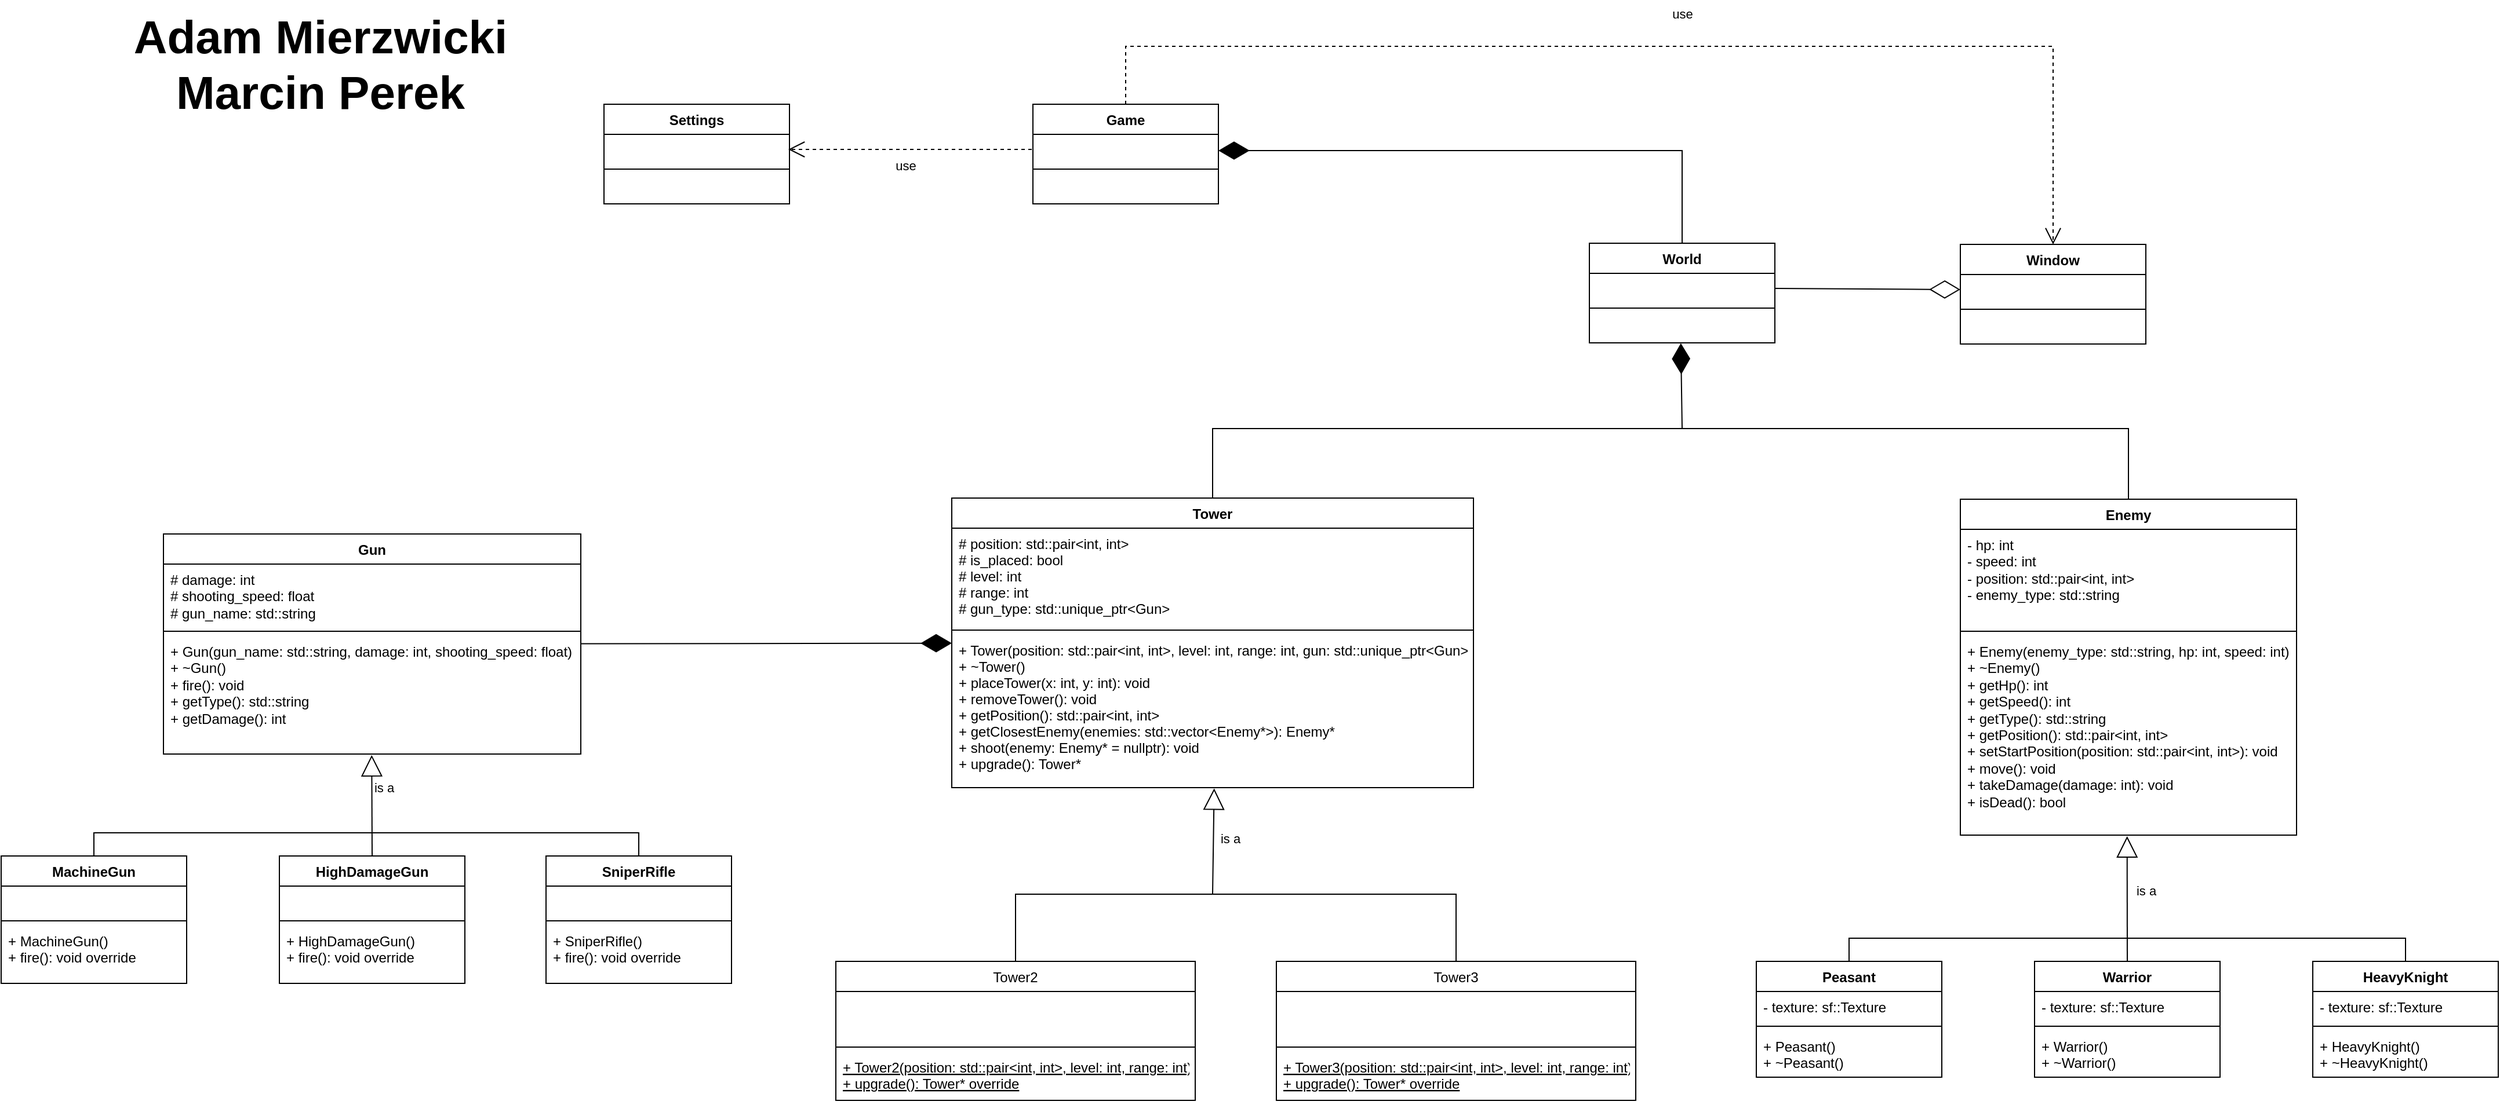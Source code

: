 <mxfile version="24.9.3">
  <diagram name="Strona-1" id="XpkltUcbBSKNMbOVPJm5">
    <mxGraphModel dx="2436" dy="1213" grid="1" gridSize="10" guides="1" tooltips="1" connect="1" arrows="1" fold="1" page="1" pageScale="1" pageWidth="827" pageHeight="1169" math="0" shadow="0">
      <root>
        <mxCell id="0" />
        <mxCell id="1" parent="0" />
        <mxCell id="v2es1PUgqJFK4pXts59N-1" value="Tower" style="swimlane;fontStyle=1;align=center;verticalAlign=top;childLayout=stackLayout;horizontal=1;startSize=26;horizontalStack=0;resizeParent=1;resizeLast=0;collapsible=1;marginBottom=0;rounded=0;shadow=0;strokeWidth=1;" vertex="1" parent="1">
          <mxGeometry x="1280" y="480" width="450" height="250" as="geometry">
            <mxRectangle x="230" y="140" width="160" height="26" as="alternateBounds" />
          </mxGeometry>
        </mxCell>
        <mxCell id="v2es1PUgqJFK4pXts59N-2" value="# position: std::pair&lt;int, int&gt;&#xa;# is_placed: bool &#xa;# level: int&#xa;# range: int&#xa;# gun_type: std::unique_ptr&lt;Gun&gt;" style="text;align=left;verticalAlign=top;spacingLeft=4;spacingRight=4;overflow=hidden;rotatable=0;points=[[0,0.5],[1,0.5]];portConstraint=eastwest;" vertex="1" parent="v2es1PUgqJFK4pXts59N-1">
          <mxGeometry y="26" width="450" height="84" as="geometry" />
        </mxCell>
        <mxCell id="v2es1PUgqJFK4pXts59N-3" value="" style="line;html=1;strokeWidth=1;align=left;verticalAlign=middle;spacingTop=-1;spacingLeft=3;spacingRight=3;rotatable=0;labelPosition=right;points=[];portConstraint=eastwest;" vertex="1" parent="v2es1PUgqJFK4pXts59N-1">
          <mxGeometry y="110" width="450" height="8" as="geometry" />
        </mxCell>
        <mxCell id="v2es1PUgqJFK4pXts59N-4" value="+ Tower(position: std::pair&lt;int, int&gt;, level: int, range: int, gun: std::unique_ptr&lt;Gun&gt;)&#xa;+ ~Tower()&#xa;+ placeTower(x: int, y: int): void&#xa;+ removeTower(): void&#xa;+ getPosition(): std::pair&lt;int, int&gt;&#xa;+ getClosestEnemy(enemies: std::vector&lt;Enemy*&gt;): Enemy*&#xa;+ shoot(enemy: Enemy* = nullptr): void&#xa;+ upgrade(): Tower*" style="text;align=left;verticalAlign=top;spacingLeft=4;spacingRight=4;overflow=hidden;rotatable=0;points=[[0,0.5],[1,0.5]];portConstraint=eastwest;" vertex="1" parent="v2es1PUgqJFK4pXts59N-1">
          <mxGeometry y="118" width="450" height="132" as="geometry" />
        </mxCell>
        <mxCell id="v2es1PUgqJFK4pXts59N-5" value="Tower2" style="swimlane;fontStyle=0;align=center;verticalAlign=top;childLayout=stackLayout;horizontal=1;startSize=26;horizontalStack=0;resizeParent=1;resizeLast=0;collapsible=1;marginBottom=0;rounded=0;shadow=0;strokeWidth=1;" vertex="1" parent="1">
          <mxGeometry x="1180" y="880" width="310" height="120" as="geometry">
            <mxRectangle x="130" y="380" width="160" height="26" as="alternateBounds" />
          </mxGeometry>
        </mxCell>
        <mxCell id="v2es1PUgqJFK4pXts59N-6" value=" &#xa; &#xa;" style="text;align=left;verticalAlign=top;spacingLeft=4;spacingRight=4;overflow=hidden;rotatable=0;points=[[0,0.5],[1,0.5]];portConstraint=eastwest;" vertex="1" parent="v2es1PUgqJFK4pXts59N-5">
          <mxGeometry y="26" width="310" height="44" as="geometry" />
        </mxCell>
        <mxCell id="v2es1PUgqJFK4pXts59N-7" value="" style="line;html=1;strokeWidth=1;align=left;verticalAlign=middle;spacingTop=-1;spacingLeft=3;spacingRight=3;rotatable=0;labelPosition=right;points=[];portConstraint=eastwest;" vertex="1" parent="v2es1PUgqJFK4pXts59N-5">
          <mxGeometry y="70" width="310" height="8" as="geometry" />
        </mxCell>
        <mxCell id="v2es1PUgqJFK4pXts59N-8" value="+ Tower2(position: std::pair&lt;int, int&gt;, level: int, range: int)&#xa;+ upgrade(): Tower* override" style="text;align=left;verticalAlign=top;spacingLeft=4;spacingRight=4;overflow=hidden;rotatable=0;points=[[0,0.5],[1,0.5]];portConstraint=eastwest;fontStyle=4" vertex="1" parent="v2es1PUgqJFK4pXts59N-5">
          <mxGeometry y="78" width="310" height="42" as="geometry" />
        </mxCell>
        <mxCell id="v2es1PUgqJFK4pXts59N-59" style="rounded=0;orthogonalLoop=1;jettySize=auto;html=1;exitX=0.5;exitY=0;exitDx=0;exitDy=0;endArrow=none;endFill=0;" edge="1" parent="1" source="v2es1PUgqJFK4pXts59N-9">
          <mxGeometry relative="1" as="geometry">
            <mxPoint x="1500" y="822" as="targetPoint" />
            <Array as="points">
              <mxPoint x="1715" y="822" />
            </Array>
          </mxGeometry>
        </mxCell>
        <mxCell id="v2es1PUgqJFK4pXts59N-9" value="Tower3" style="swimlane;fontStyle=0;align=center;verticalAlign=top;childLayout=stackLayout;horizontal=1;startSize=26;horizontalStack=0;resizeParent=1;resizeLast=0;collapsible=1;marginBottom=0;rounded=0;shadow=0;strokeWidth=1;" vertex="1" parent="1">
          <mxGeometry x="1560" y="880" width="310" height="120" as="geometry">
            <mxRectangle x="130" y="380" width="160" height="26" as="alternateBounds" />
          </mxGeometry>
        </mxCell>
        <mxCell id="v2es1PUgqJFK4pXts59N-10" value=" &#xa; &#xa;" style="text;align=left;verticalAlign=top;spacingLeft=4;spacingRight=4;overflow=hidden;rotatable=0;points=[[0,0.5],[1,0.5]];portConstraint=eastwest;" vertex="1" parent="v2es1PUgqJFK4pXts59N-9">
          <mxGeometry y="26" width="310" height="44" as="geometry" />
        </mxCell>
        <mxCell id="v2es1PUgqJFK4pXts59N-11" value="" style="line;html=1;strokeWidth=1;align=left;verticalAlign=middle;spacingTop=-1;spacingLeft=3;spacingRight=3;rotatable=0;labelPosition=right;points=[];portConstraint=eastwest;" vertex="1" parent="v2es1PUgqJFK4pXts59N-9">
          <mxGeometry y="70" width="310" height="8" as="geometry" />
        </mxCell>
        <mxCell id="v2es1PUgqJFK4pXts59N-12" value="+ Tower3(position: std::pair&lt;int, int&gt;, level: int, range: int) &#xa;+ upgrade(): Tower* override" style="text;align=left;verticalAlign=top;spacingLeft=4;spacingRight=4;overflow=hidden;rotatable=0;points=[[0,0.5],[1,0.5]];portConstraint=eastwest;fontStyle=4" vertex="1" parent="v2es1PUgqJFK4pXts59N-9">
          <mxGeometry y="78" width="310" height="42" as="geometry" />
        </mxCell>
        <mxCell id="v2es1PUgqJFK4pXts59N-13" value="World" style="swimlane;fontStyle=1;align=center;verticalAlign=top;childLayout=stackLayout;horizontal=1;startSize=26;horizontalStack=0;resizeParent=1;resizeParentMax=0;resizeLast=0;collapsible=1;marginBottom=0;whiteSpace=wrap;html=1;" vertex="1" parent="1">
          <mxGeometry x="1830" y="260" width="160" height="86" as="geometry" />
        </mxCell>
        <mxCell id="v2es1PUgqJFK4pXts59N-14" value="&amp;nbsp;" style="text;strokeColor=none;fillColor=none;align=left;verticalAlign=top;spacingLeft=4;spacingRight=4;overflow=hidden;rotatable=0;points=[[0,0.5],[1,0.5]];portConstraint=eastwest;whiteSpace=wrap;html=1;" vertex="1" parent="v2es1PUgqJFK4pXts59N-13">
          <mxGeometry y="26" width="160" height="26" as="geometry" />
        </mxCell>
        <mxCell id="v2es1PUgqJFK4pXts59N-15" value="" style="line;strokeWidth=1;fillColor=none;align=left;verticalAlign=middle;spacingTop=-1;spacingLeft=3;spacingRight=3;rotatable=0;labelPosition=right;points=[];portConstraint=eastwest;strokeColor=inherit;" vertex="1" parent="v2es1PUgqJFK4pXts59N-13">
          <mxGeometry y="52" width="160" height="8" as="geometry" />
        </mxCell>
        <mxCell id="v2es1PUgqJFK4pXts59N-16" value="&amp;nbsp;" style="text;strokeColor=none;fillColor=none;align=left;verticalAlign=top;spacingLeft=4;spacingRight=4;overflow=hidden;rotatable=0;points=[[0,0.5],[1,0.5]];portConstraint=eastwest;whiteSpace=wrap;html=1;" vertex="1" parent="v2es1PUgqJFK4pXts59N-13">
          <mxGeometry y="60" width="160" height="26" as="geometry" />
        </mxCell>
        <mxCell id="v2es1PUgqJFK4pXts59N-17" value="Gun" style="swimlane;fontStyle=1;align=center;verticalAlign=top;childLayout=stackLayout;horizontal=1;startSize=26;horizontalStack=0;resizeParent=1;resizeParentMax=0;resizeLast=0;collapsible=1;marginBottom=0;whiteSpace=wrap;html=1;" vertex="1" parent="1">
          <mxGeometry x="600" y="511" width="360" height="190" as="geometry" />
        </mxCell>
        <mxCell id="v2es1PUgqJFK4pXts59N-18" value="&lt;span&gt;# damage: int&#xa;&lt;/span&gt;&lt;span&gt;# shooting_speed: float&#xa;&lt;/span&gt;&lt;span&gt;# gun_name: std::string&lt;/span&gt;" style="text;strokeColor=none;fillColor=none;align=left;verticalAlign=top;spacingLeft=4;spacingRight=4;overflow=hidden;rotatable=0;points=[[0,0.5],[1,0.5]];portConstraint=eastwest;whiteSpace=wrap;html=1;" vertex="1" parent="v2es1PUgqJFK4pXts59N-17">
          <mxGeometry y="26" width="360" height="54" as="geometry" />
        </mxCell>
        <mxCell id="v2es1PUgqJFK4pXts59N-19" value="" style="line;strokeWidth=1;fillColor=none;align=left;verticalAlign=middle;spacingTop=-1;spacingLeft=3;spacingRight=3;rotatable=0;labelPosition=right;points=[];portConstraint=eastwest;strokeColor=inherit;" vertex="1" parent="v2es1PUgqJFK4pXts59N-17">
          <mxGeometry y="80" width="360" height="8" as="geometry" />
        </mxCell>
        <mxCell id="v2es1PUgqJFK4pXts59N-20" value="&lt;span&gt;+ Gun(gun_name: std::string, damage: int, shooting_speed: float)&#xa;&lt;/span&gt;&lt;span&gt;+ ~Gun()&#xa;&lt;/span&gt;&lt;span&gt;+ fire(): void&#xa;&lt;/span&gt;&lt;span&gt;+ getType(): std::string&#xa;&lt;/span&gt;&lt;span&gt;+ getDamage(): int&lt;/span&gt;" style="text;strokeColor=none;fillColor=none;align=left;verticalAlign=top;spacingLeft=4;spacingRight=4;overflow=hidden;rotatable=0;points=[[0,0.5],[1,0.5]];portConstraint=eastwest;whiteSpace=wrap;html=1;" vertex="1" parent="v2es1PUgqJFK4pXts59N-17">
          <mxGeometry y="88" width="360" height="102" as="geometry" />
        </mxCell>
        <mxCell id="v2es1PUgqJFK4pXts59N-63" style="edgeStyle=orthogonalEdgeStyle;rounded=0;orthogonalLoop=1;jettySize=auto;html=1;exitX=0.5;exitY=0;exitDx=0;exitDy=0;entryX=0.5;entryY=0;entryDx=0;entryDy=0;endArrow=none;endFill=0;" edge="1" parent="1" source="v2es1PUgqJFK4pXts59N-21" target="v2es1PUgqJFK4pXts59N-29">
          <mxGeometry relative="1" as="geometry" />
        </mxCell>
        <mxCell id="v2es1PUgqJFK4pXts59N-21" value="MachineGun" style="swimlane;fontStyle=1;align=center;verticalAlign=top;childLayout=stackLayout;horizontal=1;startSize=26;horizontalStack=0;resizeParent=1;resizeParentMax=0;resizeLast=0;collapsible=1;marginBottom=0;whiteSpace=wrap;html=1;" vertex="1" parent="1">
          <mxGeometry x="460" y="789" width="160" height="110" as="geometry" />
        </mxCell>
        <mxCell id="v2es1PUgqJFK4pXts59N-22" value="&amp;nbsp;" style="text;strokeColor=none;fillColor=none;align=left;verticalAlign=top;spacingLeft=4;spacingRight=4;overflow=hidden;rotatable=0;points=[[0,0.5],[1,0.5]];portConstraint=eastwest;whiteSpace=wrap;html=1;" vertex="1" parent="v2es1PUgqJFK4pXts59N-21">
          <mxGeometry y="26" width="160" height="26" as="geometry" />
        </mxCell>
        <mxCell id="v2es1PUgqJFK4pXts59N-23" value="" style="line;strokeWidth=1;fillColor=none;align=left;verticalAlign=middle;spacingTop=-1;spacingLeft=3;spacingRight=3;rotatable=0;labelPosition=right;points=[];portConstraint=eastwest;strokeColor=inherit;" vertex="1" parent="v2es1PUgqJFK4pXts59N-21">
          <mxGeometry y="52" width="160" height="8" as="geometry" />
        </mxCell>
        <mxCell id="v2es1PUgqJFK4pXts59N-24" value="&lt;span&gt;+ MachineGun()&#xa;&lt;/span&gt;&lt;span&gt;+ fire(): void override&lt;/span&gt;" style="text;strokeColor=none;fillColor=none;align=left;verticalAlign=top;spacingLeft=4;spacingRight=4;overflow=hidden;rotatable=0;points=[[0,0.5],[1,0.5]];portConstraint=eastwest;whiteSpace=wrap;html=1;" vertex="1" parent="v2es1PUgqJFK4pXts59N-21">
          <mxGeometry y="60" width="160" height="50" as="geometry" />
        </mxCell>
        <mxCell id="v2es1PUgqJFK4pXts59N-25" value="HighDamageGun" style="swimlane;fontStyle=1;align=center;verticalAlign=top;childLayout=stackLayout;horizontal=1;startSize=26;horizontalStack=0;resizeParent=1;resizeParentMax=0;resizeLast=0;collapsible=1;marginBottom=0;whiteSpace=wrap;html=1;" vertex="1" parent="1">
          <mxGeometry x="700" y="789" width="160" height="110" as="geometry" />
        </mxCell>
        <mxCell id="v2es1PUgqJFK4pXts59N-26" value="&amp;nbsp;" style="text;strokeColor=none;fillColor=none;align=left;verticalAlign=top;spacingLeft=4;spacingRight=4;overflow=hidden;rotatable=0;points=[[0,0.5],[1,0.5]];portConstraint=eastwest;whiteSpace=wrap;html=1;" vertex="1" parent="v2es1PUgqJFK4pXts59N-25">
          <mxGeometry y="26" width="160" height="26" as="geometry" />
        </mxCell>
        <mxCell id="v2es1PUgqJFK4pXts59N-27" value="" style="line;strokeWidth=1;fillColor=none;align=left;verticalAlign=middle;spacingTop=-1;spacingLeft=3;spacingRight=3;rotatable=0;labelPosition=right;points=[];portConstraint=eastwest;strokeColor=inherit;" vertex="1" parent="v2es1PUgqJFK4pXts59N-25">
          <mxGeometry y="52" width="160" height="8" as="geometry" />
        </mxCell>
        <mxCell id="v2es1PUgqJFK4pXts59N-28" value="+ HighDamageGun()&lt;div&gt;+ fire(): void override&lt;/div&gt;" style="text;strokeColor=none;fillColor=none;align=left;verticalAlign=top;spacingLeft=4;spacingRight=4;overflow=hidden;rotatable=0;points=[[0,0.5],[1,0.5]];portConstraint=eastwest;whiteSpace=wrap;html=1;" vertex="1" parent="v2es1PUgqJFK4pXts59N-25">
          <mxGeometry y="60" width="160" height="50" as="geometry" />
        </mxCell>
        <mxCell id="v2es1PUgqJFK4pXts59N-29" value="SniperRifle" style="swimlane;fontStyle=1;align=center;verticalAlign=top;childLayout=stackLayout;horizontal=1;startSize=26;horizontalStack=0;resizeParent=1;resizeParentMax=0;resizeLast=0;collapsible=1;marginBottom=0;whiteSpace=wrap;html=1;" vertex="1" parent="1">
          <mxGeometry x="930" y="789" width="160" height="110" as="geometry" />
        </mxCell>
        <mxCell id="v2es1PUgqJFK4pXts59N-30" value="&amp;nbsp;" style="text;strokeColor=none;fillColor=none;align=left;verticalAlign=top;spacingLeft=4;spacingRight=4;overflow=hidden;rotatable=0;points=[[0,0.5],[1,0.5]];portConstraint=eastwest;whiteSpace=wrap;html=1;" vertex="1" parent="v2es1PUgqJFK4pXts59N-29">
          <mxGeometry y="26" width="160" height="26" as="geometry" />
        </mxCell>
        <mxCell id="v2es1PUgqJFK4pXts59N-31" value="" style="line;strokeWidth=1;fillColor=none;align=left;verticalAlign=middle;spacingTop=-1;spacingLeft=3;spacingRight=3;rotatable=0;labelPosition=right;points=[];portConstraint=eastwest;strokeColor=inherit;" vertex="1" parent="v2es1PUgqJFK4pXts59N-29">
          <mxGeometry y="52" width="160" height="8" as="geometry" />
        </mxCell>
        <mxCell id="v2es1PUgqJFK4pXts59N-32" value="+ SniperRifle()&lt;div&gt;+ fire(): void override&lt;/div&gt;" style="text;strokeColor=none;fillColor=none;align=left;verticalAlign=top;spacingLeft=4;spacingRight=4;overflow=hidden;rotatable=0;points=[[0,0.5],[1,0.5]];portConstraint=eastwest;whiteSpace=wrap;html=1;" vertex="1" parent="v2es1PUgqJFK4pXts59N-29">
          <mxGeometry y="60" width="160" height="50" as="geometry" />
        </mxCell>
        <mxCell id="v2es1PUgqJFK4pXts59N-89" style="rounded=0;orthogonalLoop=1;jettySize=auto;html=1;exitX=0.5;exitY=0;exitDx=0;exitDy=0;endArrow=none;endFill=0;" edge="1" parent="1" source="v2es1PUgqJFK4pXts59N-33">
          <mxGeometry relative="1" as="geometry">
            <mxPoint x="1910" y="420" as="targetPoint" />
            <Array as="points">
              <mxPoint x="2295" y="420" />
            </Array>
          </mxGeometry>
        </mxCell>
        <mxCell id="v2es1PUgqJFK4pXts59N-33" value="Enemy" style="swimlane;fontStyle=1;align=center;verticalAlign=top;childLayout=stackLayout;horizontal=1;startSize=26;horizontalStack=0;resizeParent=1;resizeParentMax=0;resizeLast=0;collapsible=1;marginBottom=0;whiteSpace=wrap;html=1;" vertex="1" parent="1">
          <mxGeometry x="2150" y="481" width="290" height="290" as="geometry" />
        </mxCell>
        <mxCell id="v2es1PUgqJFK4pXts59N-34" value="&lt;span&gt;- hp: int&#xa;&lt;/span&gt;&lt;span&gt;- speed: int&#xa;&lt;/span&gt;&lt;span&gt;- position: std::pair&amp;lt;int, int&amp;gt;&#xa;&lt;/span&gt;&lt;span&gt;- enemy_type: std::string&lt;/span&gt;" style="text;strokeColor=none;fillColor=none;align=left;verticalAlign=top;spacingLeft=4;spacingRight=4;overflow=hidden;rotatable=0;points=[[0,0.5],[1,0.5]];portConstraint=eastwest;whiteSpace=wrap;html=1;" vertex="1" parent="v2es1PUgqJFK4pXts59N-33">
          <mxGeometry y="26" width="290" height="84" as="geometry" />
        </mxCell>
        <mxCell id="v2es1PUgqJFK4pXts59N-35" value="" style="line;strokeWidth=1;fillColor=none;align=left;verticalAlign=middle;spacingTop=-1;spacingLeft=3;spacingRight=3;rotatable=0;labelPosition=right;points=[];portConstraint=eastwest;strokeColor=inherit;" vertex="1" parent="v2es1PUgqJFK4pXts59N-33">
          <mxGeometry y="110" width="290" height="8" as="geometry" />
        </mxCell>
        <mxCell id="v2es1PUgqJFK4pXts59N-36" value="&lt;span&gt;+ Enemy(enemy_type: std::string, hp: int, speed: int)&#xa;&lt;/span&gt;&lt;span&gt;+ ~Enemy()&#xa;&lt;/span&gt;&lt;span&gt;+ getHp(): int&#xa;&lt;/span&gt;&lt;span&gt;+ getSpeed(): int&#xa;&lt;/span&gt;&lt;span&gt;+ getType(): std::string&#xa;&lt;/span&gt;&lt;span&gt;+ getPosition(): std::pair&amp;lt;int, int&amp;gt;&#xa;&lt;/span&gt;&lt;span&gt;+ setStartPosition(position: std::pair&amp;lt;int, int&amp;gt;): void&#xa;&lt;/span&gt;&lt;span&gt;+ move(): void&#xa;&lt;/span&gt;&lt;span&gt;+ takeDamage(damage: int): void&#xa;&lt;/span&gt;&lt;span&gt;+ isDead(): bool&lt;/span&gt;" style="text;strokeColor=none;fillColor=none;align=left;verticalAlign=top;spacingLeft=4;spacingRight=4;overflow=hidden;rotatable=0;points=[[0,0.5],[1,0.5]];portConstraint=eastwest;whiteSpace=wrap;html=1;" vertex="1" parent="v2es1PUgqJFK4pXts59N-33">
          <mxGeometry y="118" width="290" height="172" as="geometry" />
        </mxCell>
        <mxCell id="v2es1PUgqJFK4pXts59N-65" style="edgeStyle=orthogonalEdgeStyle;rounded=0;orthogonalLoop=1;jettySize=auto;html=1;exitX=0.5;exitY=0;exitDx=0;exitDy=0;entryX=0.5;entryY=0;entryDx=0;entryDy=0;endArrow=none;endFill=0;" edge="1" parent="1" source="v2es1PUgqJFK4pXts59N-37" target="v2es1PUgqJFK4pXts59N-45">
          <mxGeometry relative="1" as="geometry" />
        </mxCell>
        <mxCell id="v2es1PUgqJFK4pXts59N-37" value="Peasant" style="swimlane;fontStyle=1;align=center;verticalAlign=top;childLayout=stackLayout;horizontal=1;startSize=26;horizontalStack=0;resizeParent=1;resizeParentMax=0;resizeLast=0;collapsible=1;marginBottom=0;whiteSpace=wrap;html=1;" vertex="1" parent="1">
          <mxGeometry x="1974" y="880" width="160" height="100" as="geometry" />
        </mxCell>
        <mxCell id="v2es1PUgqJFK4pXts59N-38" value="- texture: sf::Texture" style="text;strokeColor=none;fillColor=none;align=left;verticalAlign=top;spacingLeft=4;spacingRight=4;overflow=hidden;rotatable=0;points=[[0,0.5],[1,0.5]];portConstraint=eastwest;whiteSpace=wrap;html=1;" vertex="1" parent="v2es1PUgqJFK4pXts59N-37">
          <mxGeometry y="26" width="160" height="26" as="geometry" />
        </mxCell>
        <mxCell id="v2es1PUgqJFK4pXts59N-39" value="" style="line;strokeWidth=1;fillColor=none;align=left;verticalAlign=middle;spacingTop=-1;spacingLeft=3;spacingRight=3;rotatable=0;labelPosition=right;points=[];portConstraint=eastwest;strokeColor=inherit;" vertex="1" parent="v2es1PUgqJFK4pXts59N-37">
          <mxGeometry y="52" width="160" height="8" as="geometry" />
        </mxCell>
        <mxCell id="v2es1PUgqJFK4pXts59N-40" value="+ Peasant()&lt;div&gt;+ ~Peasant()&lt;/div&gt;" style="text;strokeColor=none;fillColor=none;align=left;verticalAlign=top;spacingLeft=4;spacingRight=4;overflow=hidden;rotatable=0;points=[[0,0.5],[1,0.5]];portConstraint=eastwest;whiteSpace=wrap;html=1;" vertex="1" parent="v2es1PUgqJFK4pXts59N-37">
          <mxGeometry y="60" width="160" height="40" as="geometry" />
        </mxCell>
        <mxCell id="v2es1PUgqJFK4pXts59N-41" value="Warrior" style="swimlane;fontStyle=1;align=center;verticalAlign=top;childLayout=stackLayout;horizontal=1;startSize=26;horizontalStack=0;resizeParent=1;resizeParentMax=0;resizeLast=0;collapsible=1;marginBottom=0;whiteSpace=wrap;html=1;" vertex="1" parent="1">
          <mxGeometry x="2214" y="880" width="160" height="100" as="geometry" />
        </mxCell>
        <mxCell id="v2es1PUgqJFK4pXts59N-42" value="- texture: sf::Texture" style="text;strokeColor=none;fillColor=none;align=left;verticalAlign=top;spacingLeft=4;spacingRight=4;overflow=hidden;rotatable=0;points=[[0,0.5],[1,0.5]];portConstraint=eastwest;whiteSpace=wrap;html=1;" vertex="1" parent="v2es1PUgqJFK4pXts59N-41">
          <mxGeometry y="26" width="160" height="26" as="geometry" />
        </mxCell>
        <mxCell id="v2es1PUgqJFK4pXts59N-43" value="" style="line;strokeWidth=1;fillColor=none;align=left;verticalAlign=middle;spacingTop=-1;spacingLeft=3;spacingRight=3;rotatable=0;labelPosition=right;points=[];portConstraint=eastwest;strokeColor=inherit;" vertex="1" parent="v2es1PUgqJFK4pXts59N-41">
          <mxGeometry y="52" width="160" height="8" as="geometry" />
        </mxCell>
        <mxCell id="v2es1PUgqJFK4pXts59N-44" value="+ Warrior()&lt;div&gt;+ ~Warrior()&lt;/div&gt;" style="text;strokeColor=none;fillColor=none;align=left;verticalAlign=top;spacingLeft=4;spacingRight=4;overflow=hidden;rotatable=0;points=[[0,0.5],[1,0.5]];portConstraint=eastwest;whiteSpace=wrap;html=1;" vertex="1" parent="v2es1PUgqJFK4pXts59N-41">
          <mxGeometry y="60" width="160" height="40" as="geometry" />
        </mxCell>
        <mxCell id="v2es1PUgqJFK4pXts59N-45" value="HeavyKnight" style="swimlane;fontStyle=1;align=center;verticalAlign=top;childLayout=stackLayout;horizontal=1;startSize=26;horizontalStack=0;resizeParent=1;resizeParentMax=0;resizeLast=0;collapsible=1;marginBottom=0;whiteSpace=wrap;html=1;" vertex="1" parent="1">
          <mxGeometry x="2454" y="880" width="160" height="100" as="geometry" />
        </mxCell>
        <mxCell id="v2es1PUgqJFK4pXts59N-46" value="- texture: sf::Texture" style="text;strokeColor=none;fillColor=none;align=left;verticalAlign=top;spacingLeft=4;spacingRight=4;overflow=hidden;rotatable=0;points=[[0,0.5],[1,0.5]];portConstraint=eastwest;whiteSpace=wrap;html=1;" vertex="1" parent="v2es1PUgqJFK4pXts59N-45">
          <mxGeometry y="26" width="160" height="26" as="geometry" />
        </mxCell>
        <mxCell id="v2es1PUgqJFK4pXts59N-47" value="" style="line;strokeWidth=1;fillColor=none;align=left;verticalAlign=middle;spacingTop=-1;spacingLeft=3;spacingRight=3;rotatable=0;labelPosition=right;points=[];portConstraint=eastwest;strokeColor=inherit;" vertex="1" parent="v2es1PUgqJFK4pXts59N-45">
          <mxGeometry y="52" width="160" height="8" as="geometry" />
        </mxCell>
        <mxCell id="v2es1PUgqJFK4pXts59N-48" value="+ HeavyKnight()&lt;div&gt;+ ~HeavyKnight()&lt;/div&gt;" style="text;strokeColor=none;fillColor=none;align=left;verticalAlign=top;spacingLeft=4;spacingRight=4;overflow=hidden;rotatable=0;points=[[0,0.5],[1,0.5]];portConstraint=eastwest;whiteSpace=wrap;html=1;" vertex="1" parent="v2es1PUgqJFK4pXts59N-45">
          <mxGeometry y="60" width="160" height="40" as="geometry" />
        </mxCell>
        <mxCell id="v2es1PUgqJFK4pXts59N-49" value="Settings" style="swimlane;fontStyle=1;align=center;verticalAlign=top;childLayout=stackLayout;horizontal=1;startSize=26;horizontalStack=0;resizeParent=1;resizeParentMax=0;resizeLast=0;collapsible=1;marginBottom=0;whiteSpace=wrap;html=1;" vertex="1" parent="1">
          <mxGeometry x="980" y="140" width="160" height="86" as="geometry" />
        </mxCell>
        <mxCell id="v2es1PUgqJFK4pXts59N-50" value="&amp;nbsp;" style="text;strokeColor=none;fillColor=none;align=left;verticalAlign=top;spacingLeft=4;spacingRight=4;overflow=hidden;rotatable=0;points=[[0,0.5],[1,0.5]];portConstraint=eastwest;whiteSpace=wrap;html=1;" vertex="1" parent="v2es1PUgqJFK4pXts59N-49">
          <mxGeometry y="26" width="160" height="26" as="geometry" />
        </mxCell>
        <mxCell id="v2es1PUgqJFK4pXts59N-51" value="" style="line;strokeWidth=1;fillColor=none;align=left;verticalAlign=middle;spacingTop=-1;spacingLeft=3;spacingRight=3;rotatable=0;labelPosition=right;points=[];portConstraint=eastwest;strokeColor=inherit;" vertex="1" parent="v2es1PUgqJFK4pXts59N-49">
          <mxGeometry y="52" width="160" height="8" as="geometry" />
        </mxCell>
        <mxCell id="v2es1PUgqJFK4pXts59N-52" value="&amp;nbsp;" style="text;strokeColor=none;fillColor=none;align=left;verticalAlign=top;spacingLeft=4;spacingRight=4;overflow=hidden;rotatable=0;points=[[0,0.5],[1,0.5]];portConstraint=eastwest;whiteSpace=wrap;html=1;" vertex="1" parent="v2es1PUgqJFK4pXts59N-49">
          <mxGeometry y="60" width="160" height="26" as="geometry" />
        </mxCell>
        <mxCell id="v2es1PUgqJFK4pXts59N-53" value="Game" style="swimlane;fontStyle=1;align=center;verticalAlign=top;childLayout=stackLayout;horizontal=1;startSize=26;horizontalStack=0;resizeParent=1;resizeParentMax=0;resizeLast=0;collapsible=1;marginBottom=0;whiteSpace=wrap;html=1;" vertex="1" parent="1">
          <mxGeometry x="1350" y="140" width="160" height="86" as="geometry" />
        </mxCell>
        <mxCell id="v2es1PUgqJFK4pXts59N-54" value="&amp;nbsp;" style="text;strokeColor=none;fillColor=none;align=left;verticalAlign=top;spacingLeft=4;spacingRight=4;overflow=hidden;rotatable=0;points=[[0,0.5],[1,0.5]];portConstraint=eastwest;whiteSpace=wrap;html=1;" vertex="1" parent="v2es1PUgqJFK4pXts59N-53">
          <mxGeometry y="26" width="160" height="26" as="geometry" />
        </mxCell>
        <mxCell id="v2es1PUgqJFK4pXts59N-55" value="" style="line;strokeWidth=1;fillColor=none;align=left;verticalAlign=middle;spacingTop=-1;spacingLeft=3;spacingRight=3;rotatable=0;labelPosition=right;points=[];portConstraint=eastwest;strokeColor=inherit;" vertex="1" parent="v2es1PUgqJFK4pXts59N-53">
          <mxGeometry y="52" width="160" height="8" as="geometry" />
        </mxCell>
        <mxCell id="v2es1PUgqJFK4pXts59N-56" value="&amp;nbsp;" style="text;strokeColor=none;fillColor=none;align=left;verticalAlign=top;spacingLeft=4;spacingRight=4;overflow=hidden;rotatable=0;points=[[0,0.5],[1,0.5]];portConstraint=eastwest;whiteSpace=wrap;html=1;" vertex="1" parent="v2es1PUgqJFK4pXts59N-53">
          <mxGeometry y="60" width="160" height="26" as="geometry" />
        </mxCell>
        <mxCell id="v2es1PUgqJFK4pXts59N-58" value="is a" style="endArrow=block;endSize=16;endFill=0;html=1;rounded=0;exitX=0.5;exitY=0;exitDx=0;exitDy=0;entryX=0.503;entryY=1.005;entryDx=0;entryDy=0;entryPerimeter=0;" edge="1" parent="1" source="v2es1PUgqJFK4pXts59N-5" target="v2es1PUgqJFK4pXts59N-4">
          <mxGeometry x="0.727" y="-14" width="160" relative="1" as="geometry">
            <mxPoint x="1514" y="822" as="sourcePoint" />
            <mxPoint x="1540" y="762" as="targetPoint" />
            <Array as="points">
              <mxPoint x="1335" y="822" />
              <mxPoint x="1505" y="822" />
            </Array>
            <mxPoint as="offset" />
          </mxGeometry>
        </mxCell>
        <mxCell id="v2es1PUgqJFK4pXts59N-62" value="is a" style="endArrow=block;endSize=16;endFill=0;html=1;rounded=0;entryX=0.499;entryY=1.008;entryDx=0;entryDy=0;entryPerimeter=0;exitX=0.5;exitY=0;exitDx=0;exitDy=0;" edge="1" parent="1" source="v2es1PUgqJFK4pXts59N-25" target="v2es1PUgqJFK4pXts59N-20">
          <mxGeometry x="0.345" y="-10" width="160" relative="1" as="geometry">
            <mxPoint x="560" y="739" as="sourcePoint" />
            <mxPoint x="720" y="739" as="targetPoint" />
            <mxPoint as="offset" />
          </mxGeometry>
        </mxCell>
        <mxCell id="v2es1PUgqJFK4pXts59N-64" value="is a" style="endArrow=block;endSize=16;endFill=0;html=1;rounded=0;entryX=0.496;entryY=1.005;entryDx=0;entryDy=0;entryPerimeter=0;exitX=0.5;exitY=0;exitDx=0;exitDy=0;" edge="1" parent="1" source="v2es1PUgqJFK4pXts59N-41" target="v2es1PUgqJFK4pXts59N-36">
          <mxGeometry x="0.121" y="-16" width="160" relative="1" as="geometry">
            <mxPoint x="2220" y="830" as="sourcePoint" />
            <mxPoint x="2380" y="830" as="targetPoint" />
            <mxPoint as="offset" />
          </mxGeometry>
        </mxCell>
        <mxCell id="v2es1PUgqJFK4pXts59N-68" value="" style="endArrow=diamondThin;endFill=1;endSize=24;html=1;rounded=0;" edge="1" parent="1" source="v2es1PUgqJFK4pXts59N-17" target="v2es1PUgqJFK4pXts59N-1">
          <mxGeometry width="160" relative="1" as="geometry">
            <mxPoint x="1230" y="550" as="sourcePoint" />
            <mxPoint x="1100" y="540" as="targetPoint" />
          </mxGeometry>
        </mxCell>
        <mxCell id="v2es1PUgqJFK4pXts59N-86" value="&lt;div&gt;use&lt;/div&gt;&lt;div&gt;&lt;br&gt;&lt;/div&gt;" style="endArrow=open;endSize=12;dashed=1;html=1;rounded=0;entryX=1;entryY=0.5;entryDx=0;entryDy=0;exitX=0;exitY=0.5;exitDx=0;exitDy=0;" edge="1" parent="1">
          <mxGeometry x="0.038" y="21" width="160" relative="1" as="geometry">
            <mxPoint x="1349" y="179.0" as="sourcePoint" />
            <mxPoint x="1139" y="179.0" as="targetPoint" />
            <mxPoint as="offset" />
          </mxGeometry>
        </mxCell>
        <mxCell id="v2es1PUgqJFK4pXts59N-87" value="" style="endArrow=diamondThin;endFill=1;endSize=24;html=1;rounded=0;exitX=0.5;exitY=0;exitDx=0;exitDy=0;entryX=0.493;entryY=1.012;entryDx=0;entryDy=0;entryPerimeter=0;" edge="1" parent="1" source="v2es1PUgqJFK4pXts59N-1" target="v2es1PUgqJFK4pXts59N-16">
          <mxGeometry width="160" relative="1" as="geometry">
            <mxPoint x="1410" y="391" as="sourcePoint" />
            <mxPoint x="1730" y="390" as="targetPoint" />
            <Array as="points">
              <mxPoint x="1505" y="420" />
              <mxPoint x="1910" y="420" />
            </Array>
          </mxGeometry>
        </mxCell>
        <mxCell id="v2es1PUgqJFK4pXts59N-90" value="" style="endArrow=diamondThin;endFill=1;endSize=24;html=1;rounded=0;exitX=0.5;exitY=0;exitDx=0;exitDy=0;" edge="1" parent="1" source="v2es1PUgqJFK4pXts59N-13">
          <mxGeometry width="160" relative="1" as="geometry">
            <mxPoint x="1910" y="250" as="sourcePoint" />
            <mxPoint x="1510" y="180" as="targetPoint" />
            <Array as="points">
              <mxPoint x="1910" y="180" />
            </Array>
          </mxGeometry>
        </mxCell>
        <mxCell id="v2es1PUgqJFK4pXts59N-96" value="Window" style="swimlane;fontStyle=1;align=center;verticalAlign=top;childLayout=stackLayout;horizontal=1;startSize=26;horizontalStack=0;resizeParent=1;resizeParentMax=0;resizeLast=0;collapsible=1;marginBottom=0;whiteSpace=wrap;html=1;" vertex="1" parent="1">
          <mxGeometry x="2150" y="261" width="160" height="86" as="geometry" />
        </mxCell>
        <mxCell id="v2es1PUgqJFK4pXts59N-97" value="&amp;nbsp;" style="text;strokeColor=none;fillColor=none;align=left;verticalAlign=top;spacingLeft=4;spacingRight=4;overflow=hidden;rotatable=0;points=[[0,0.5],[1,0.5]];portConstraint=eastwest;whiteSpace=wrap;html=1;" vertex="1" parent="v2es1PUgqJFK4pXts59N-96">
          <mxGeometry y="26" width="160" height="26" as="geometry" />
        </mxCell>
        <mxCell id="v2es1PUgqJFK4pXts59N-98" value="" style="line;strokeWidth=1;fillColor=none;align=left;verticalAlign=middle;spacingTop=-1;spacingLeft=3;spacingRight=3;rotatable=0;labelPosition=right;points=[];portConstraint=eastwest;strokeColor=inherit;" vertex="1" parent="v2es1PUgqJFK4pXts59N-96">
          <mxGeometry y="52" width="160" height="8" as="geometry" />
        </mxCell>
        <mxCell id="v2es1PUgqJFK4pXts59N-99" value="&amp;nbsp;" style="text;strokeColor=none;fillColor=none;align=left;verticalAlign=top;spacingLeft=4;spacingRight=4;overflow=hidden;rotatable=0;points=[[0,0.5],[1,0.5]];portConstraint=eastwest;whiteSpace=wrap;html=1;" vertex="1" parent="v2es1PUgqJFK4pXts59N-96">
          <mxGeometry y="60" width="160" height="26" as="geometry" />
        </mxCell>
        <mxCell id="v2es1PUgqJFK4pXts59N-100" value="" style="endArrow=diamondThin;endFill=0;endSize=24;html=1;rounded=0;entryX=0;entryY=0.5;entryDx=0;entryDy=0;exitX=1;exitY=0.5;exitDx=0;exitDy=0;" edge="1" parent="1" source="v2es1PUgqJFK4pXts59N-14" target="v2es1PUgqJFK4pXts59N-97">
          <mxGeometry width="160" relative="1" as="geometry">
            <mxPoint x="2000.0" y="365.01" as="sourcePoint" />
            <mxPoint x="2160.48" y="360" as="targetPoint" />
            <Array as="points" />
          </mxGeometry>
        </mxCell>
        <mxCell id="v2es1PUgqJFK4pXts59N-102" value="&lt;div&gt;use&lt;/div&gt;&lt;div&gt;&lt;br&gt;&lt;/div&gt;" style="endArrow=open;endSize=12;dashed=1;html=1;rounded=0;entryX=0.5;entryY=0;entryDx=0;entryDy=0;exitX=0.5;exitY=0;exitDx=0;exitDy=0;" edge="1" parent="1" source="v2es1PUgqJFK4pXts59N-53" target="v2es1PUgqJFK4pXts59N-96">
          <mxGeometry x="0.038" y="21" width="160" relative="1" as="geometry">
            <mxPoint x="1490" y="70.0" as="sourcePoint" />
            <mxPoint x="1280" y="70.0" as="targetPoint" />
            <mxPoint as="offset" />
            <Array as="points">
              <mxPoint x="1430" y="90" />
              <mxPoint x="2230" y="90" />
            </Array>
          </mxGeometry>
        </mxCell>
        <mxCell id="v2es1PUgqJFK4pXts59N-103" value="&lt;div&gt;&lt;font style=&quot;font-size: 40px;&quot;&gt;&lt;b&gt;Adam Mierzwicki&lt;/b&gt;&lt;/font&gt;&lt;/div&gt;&lt;div&gt;&lt;font style=&quot;font-size: 40px;&quot;&gt;&lt;b&gt;Marcin Perek&lt;br&gt;&lt;/b&gt;&lt;/font&gt;&lt;/div&gt;" style="text;html=1;align=center;verticalAlign=middle;resizable=0;points=[];autosize=1;strokeColor=none;fillColor=none;" vertex="1" parent="1">
          <mxGeometry x="560" y="50" width="350" height="110" as="geometry" />
        </mxCell>
      </root>
    </mxGraphModel>
  </diagram>
</mxfile>
